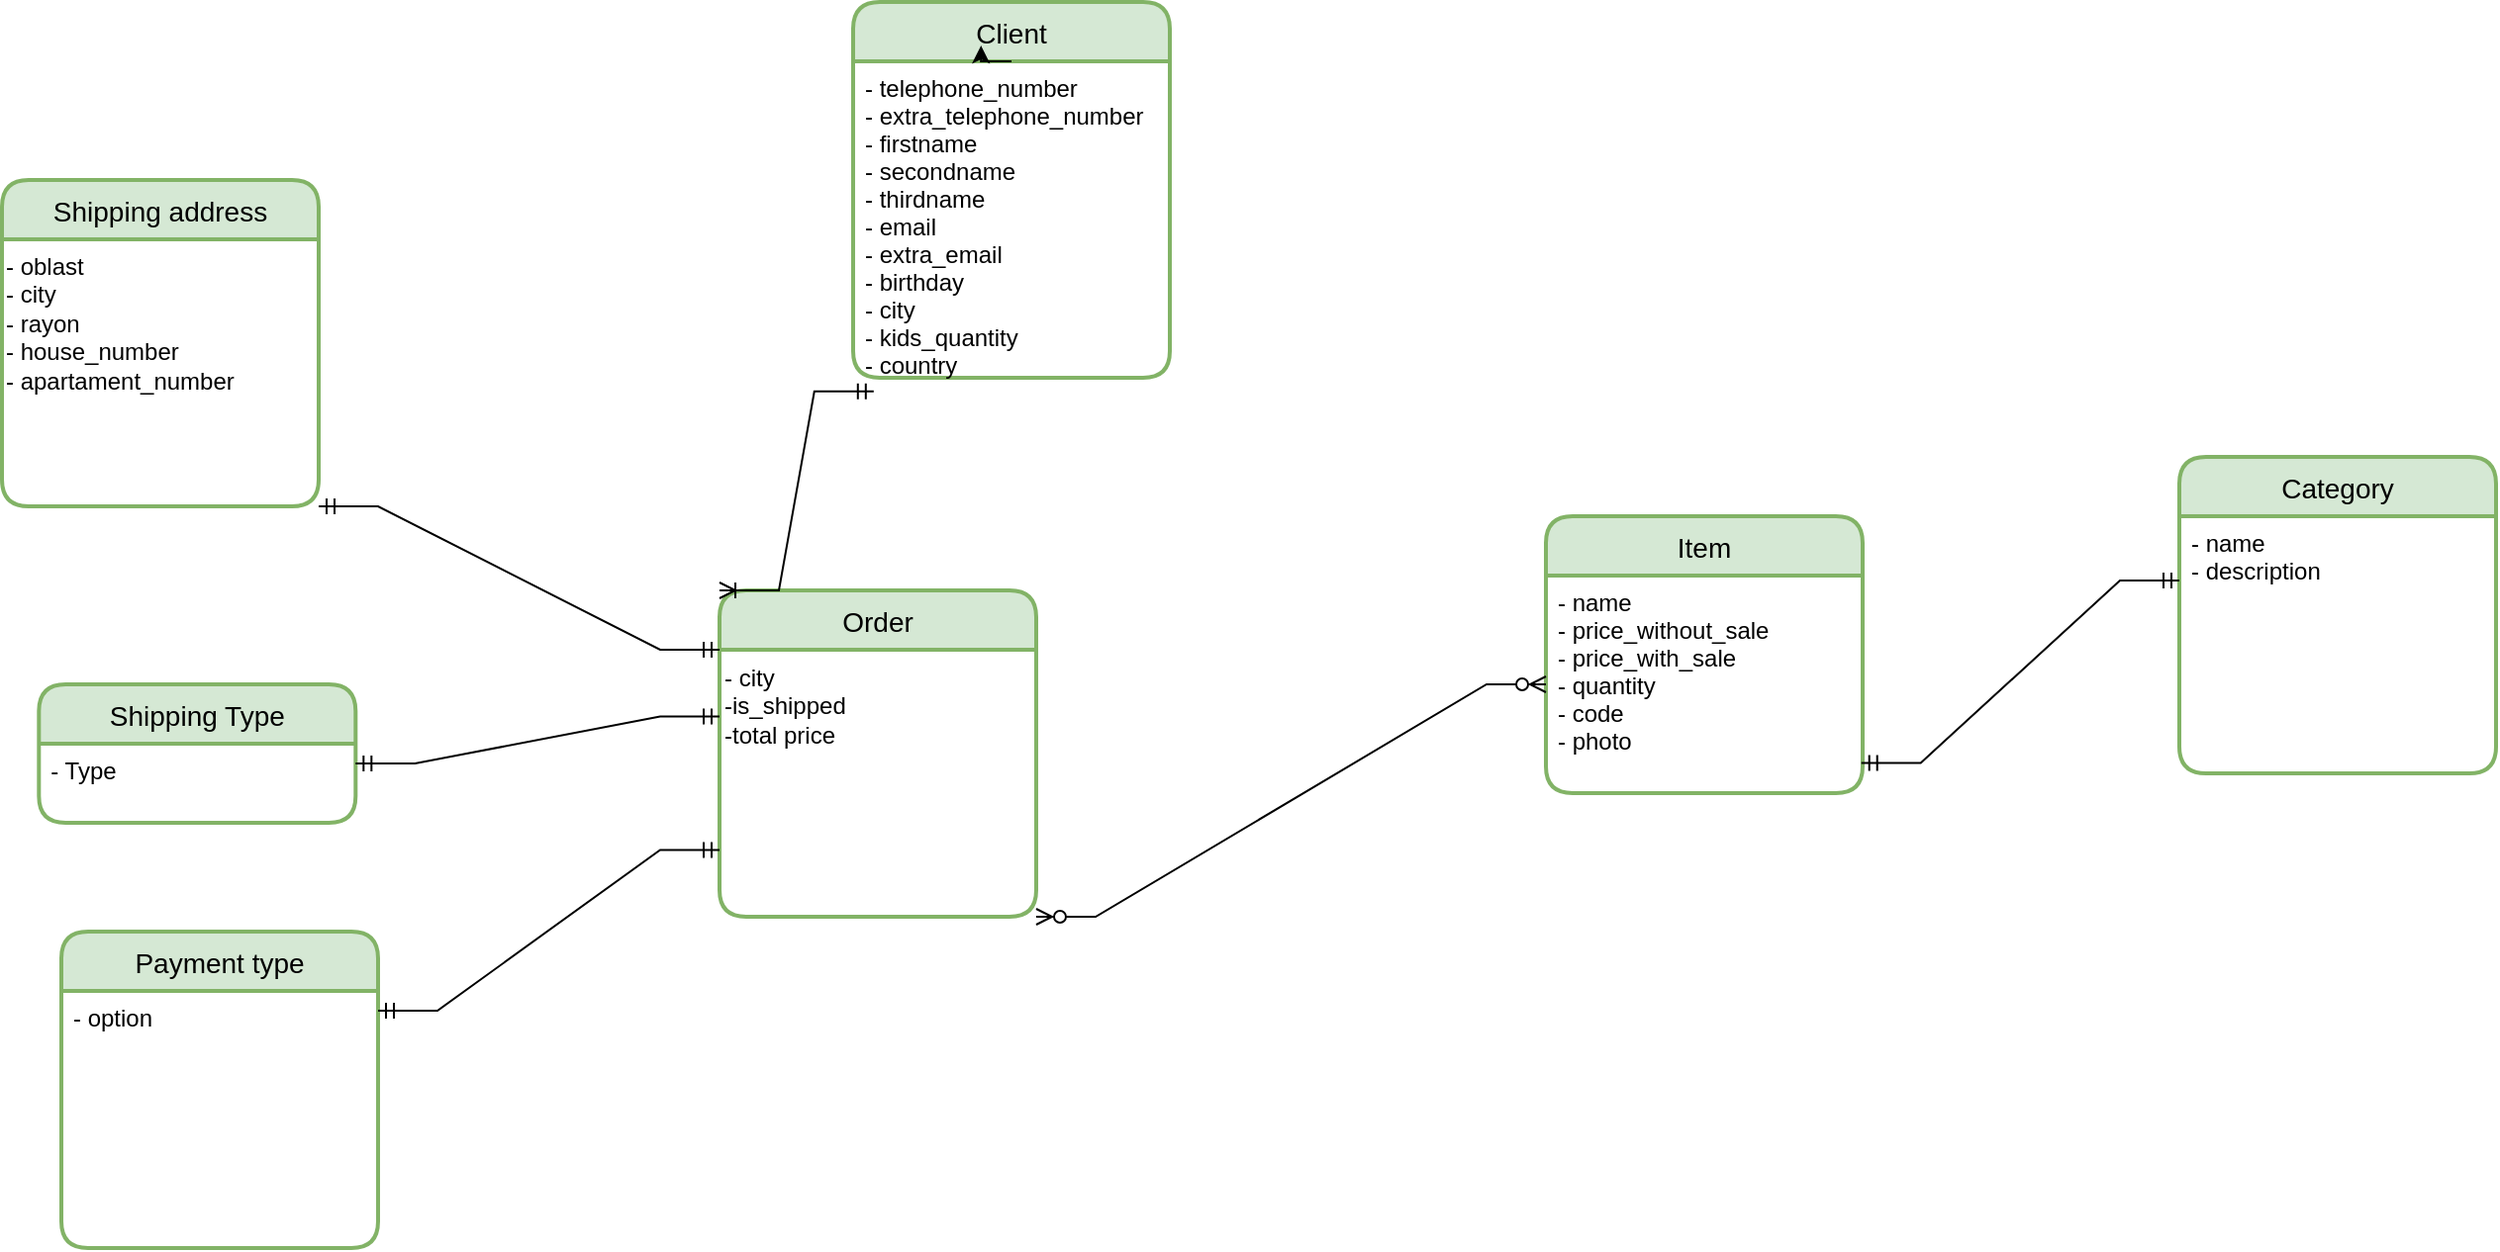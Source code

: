 <mxfile version="15.8.7" type="device"><diagram id="Mejx7eH2MB8JJU1eBCRm" name="Page-1"><mxGraphModel dx="946" dy="725" grid="1" gridSize="10" guides="1" tooltips="1" connect="1" arrows="1" fold="1" page="1" pageScale="1" pageWidth="850" pageHeight="1100" math="0" shadow="0"><root><mxCell id="0"/><mxCell id="1" parent="0"/><mxCell id="1lFyC3KztIW-ivpUYsSY-1" value="Client" style="swimlane;childLayout=stackLayout;horizontal=1;startSize=30;horizontalStack=0;rounded=1;fontSize=14;fontStyle=0;strokeWidth=2;resizeParent=0;resizeLast=1;shadow=0;dashed=0;align=center;fillColor=#d5e8d4;strokeColor=#82b366;" vertex="1" parent="1"><mxGeometry x="740" y="300" width="160" height="190" as="geometry"/></mxCell><mxCell id="1lFyC3KztIW-ivpUYsSY-2" style="edgeStyle=orthogonalEdgeStyle;rounded=0;orthogonalLoop=1;jettySize=auto;html=1;exitX=0.5;exitY=0;exitDx=0;exitDy=0;entryX=0.404;entryY=0.116;entryDx=0;entryDy=0;entryPerimeter=0;" edge="1" parent="1lFyC3KztIW-ivpUYsSY-1" source="1lFyC3KztIW-ivpUYsSY-3" target="1lFyC3KztIW-ivpUYsSY-1"><mxGeometry relative="1" as="geometry"/></mxCell><mxCell id="1lFyC3KztIW-ivpUYsSY-3" value="- telephone_number&#10;- extra_telephone_number&#10;- firstname&#10;- secondname&#10;- thirdname&#10;- email&#10;- extra_email&#10;- birthday&#10;- city&#10;- kids_quantity&#10;- country" style="align=left;strokeColor=none;fillColor=none;spacingLeft=4;fontSize=12;verticalAlign=top;resizable=0;rotatable=0;part=1;" vertex="1" parent="1lFyC3KztIW-ivpUYsSY-1"><mxGeometry y="30" width="160" height="160" as="geometry"/></mxCell><mxCell id="1lFyC3KztIW-ivpUYsSY-4" value="Item" style="swimlane;childLayout=stackLayout;horizontal=1;startSize=30;horizontalStack=0;rounded=1;fontSize=14;fontStyle=0;strokeWidth=2;resizeParent=0;resizeLast=1;shadow=0;dashed=0;align=center;fillColor=#d5e8d4;strokeColor=#82b366;" vertex="1" parent="1"><mxGeometry x="1090.0" y="560" width="160" height="140" as="geometry"/></mxCell><mxCell id="1lFyC3KztIW-ivpUYsSY-5" value="- name&#10;- price_without_sale&#10;- price_with_sale&#10;- quantity&#10;- code &#10;- photo " style="align=left;strokeColor=none;fillColor=none;spacingLeft=4;fontSize=12;verticalAlign=top;resizable=0;rotatable=0;part=1;" vertex="1" parent="1lFyC3KztIW-ivpUYsSY-4"><mxGeometry y="30" width="160" height="110" as="geometry"/></mxCell><mxCell id="1lFyC3KztIW-ivpUYsSY-6" value=" " style="align=left;strokeColor=none;fillColor=none;spacingLeft=4;fontSize=12;verticalAlign=top;resizable=0;rotatable=0;part=1;" vertex="1" parent="1lFyC3KztIW-ivpUYsSY-4"><mxGeometry y="140" width="160" as="geometry"/></mxCell><mxCell id="1lFyC3KztIW-ivpUYsSY-7" value="Order" style="swimlane;childLayout=stackLayout;horizontal=1;startSize=30;horizontalStack=0;rounded=1;fontSize=14;fontStyle=0;strokeWidth=2;resizeParent=0;resizeLast=1;shadow=0;dashed=0;align=center;fillColor=#d5e8d4;strokeColor=#82b366;" vertex="1" parent="1"><mxGeometry x="672.5" y="597.5" width="160" height="165" as="geometry"/></mxCell><mxCell id="1lFyC3KztIW-ivpUYsSY-8" value="- city&lt;br&gt;-is_shipped&lt;br&gt;-total price&lt;br&gt;" style="text;whiteSpace=wrap;html=1;" vertex="1" parent="1lFyC3KztIW-ivpUYsSY-7"><mxGeometry y="30" width="160" height="135" as="geometry"/></mxCell><mxCell id="1lFyC3KztIW-ivpUYsSY-9" value="Shipping Type" style="swimlane;childLayout=stackLayout;horizontal=1;startSize=30;horizontalStack=0;rounded=1;fontSize=14;fontStyle=0;strokeWidth=2;resizeParent=0;resizeLast=1;shadow=0;dashed=0;align=center;fillColor=#d5e8d4;strokeColor=#82b366;" vertex="1" parent="1"><mxGeometry x="328.66" y="645" width="160" height="70" as="geometry"/></mxCell><mxCell id="1lFyC3KztIW-ivpUYsSY-10" value="- Type" style="align=left;strokeColor=none;fillColor=none;spacingLeft=4;fontSize=12;verticalAlign=top;resizable=0;rotatable=0;part=1;" vertex="1" parent="1lFyC3KztIW-ivpUYsSY-9"><mxGeometry y="30" width="160" height="40" as="geometry"/></mxCell><mxCell id="1lFyC3KztIW-ivpUYsSY-11" value="Payment type" style="swimlane;childLayout=stackLayout;horizontal=1;startSize=30;horizontalStack=0;rounded=1;fontSize=14;fontStyle=0;strokeWidth=2;resizeParent=0;resizeLast=1;shadow=0;dashed=0;align=center;fillColor=#d5e8d4;strokeColor=#82b366;" vertex="1" parent="1"><mxGeometry x="340.0" y="770" width="160" height="160" as="geometry"/></mxCell><mxCell id="1lFyC3KztIW-ivpUYsSY-12" value="- option" style="align=left;strokeColor=none;fillColor=none;spacingLeft=4;fontSize=12;verticalAlign=top;resizable=0;rotatable=0;part=1;" vertex="1" parent="1lFyC3KztIW-ivpUYsSY-11"><mxGeometry y="30" width="160" height="130" as="geometry"/></mxCell><mxCell id="1lFyC3KztIW-ivpUYsSY-13" value="Category" style="swimlane;childLayout=stackLayout;horizontal=1;startSize=30;horizontalStack=0;rounded=1;fontSize=14;fontStyle=0;strokeWidth=2;resizeParent=0;resizeLast=1;shadow=0;dashed=0;align=center;fillColor=#d5e8d4;strokeColor=#82b366;" vertex="1" parent="1"><mxGeometry x="1410" y="530" width="160" height="160" as="geometry"/></mxCell><mxCell id="1lFyC3KztIW-ivpUYsSY-14" value="- name&#10;- description" style="align=left;strokeColor=none;fillColor=none;spacingLeft=4;fontSize=12;verticalAlign=top;resizable=0;rotatable=0;part=1;" vertex="1" parent="1lFyC3KztIW-ivpUYsSY-13"><mxGeometry y="30" width="160" height="130" as="geometry"/></mxCell><mxCell id="1lFyC3KztIW-ivpUYsSY-15" value="Shipping address" style="swimlane;childLayout=stackLayout;horizontal=1;startSize=30;horizontalStack=0;rounded=1;fontSize=14;fontStyle=0;strokeWidth=2;resizeParent=0;resizeLast=1;shadow=0;dashed=0;align=center;fillColor=#d5e8d4;strokeColor=#82b366;" vertex="1" parent="1"><mxGeometry x="310" y="390" width="160" height="165" as="geometry"/></mxCell><mxCell id="1lFyC3KztIW-ivpUYsSY-16" value="- oblast&lt;br&gt;- city&lt;br&gt;- rayon&lt;br&gt;- house_number&lt;br&gt;- apartament_number" style="text;whiteSpace=wrap;html=1;" vertex="1" parent="1lFyC3KztIW-ivpUYsSY-15"><mxGeometry y="30" width="160" height="135" as="geometry"/></mxCell><mxCell id="1lFyC3KztIW-ivpUYsSY-17" value="" style="edgeStyle=entityRelationEdgeStyle;fontSize=12;html=1;endArrow=ERoneToMany;startArrow=ERmandOne;rounded=0;exitX=0.065;exitY=1.043;exitDx=0;exitDy=0;exitPerimeter=0;entryX=0;entryY=0;entryDx=0;entryDy=0;" edge="1" parent="1" source="1lFyC3KztIW-ivpUYsSY-3" target="1lFyC3KztIW-ivpUYsSY-7"><mxGeometry width="100" height="100" relative="1" as="geometry"><mxPoint x="930" y="630" as="sourcePoint"/><mxPoint x="1030" y="530" as="targetPoint"/></mxGeometry></mxCell><mxCell id="1lFyC3KztIW-ivpUYsSY-18" value="" style="edgeStyle=entityRelationEdgeStyle;fontSize=12;html=1;endArrow=ERmandOne;startArrow=ERmandOne;rounded=0;entryX=0;entryY=0.25;entryDx=0;entryDy=0;exitX=0.996;exitY=0.861;exitDx=0;exitDy=0;exitPerimeter=0;" edge="1" parent="1" source="1lFyC3KztIW-ivpUYsSY-5" target="1lFyC3KztIW-ivpUYsSY-14"><mxGeometry width="100" height="100" relative="1" as="geometry"><mxPoint x="1382.5" y="762.5" as="sourcePoint"/><mxPoint x="1482.5" y="662.5" as="targetPoint"/></mxGeometry></mxCell><mxCell id="1lFyC3KztIW-ivpUYsSY-19" value="" style="edgeStyle=entityRelationEdgeStyle;fontSize=12;html=1;endArrow=ERmandOne;startArrow=ERmandOne;rounded=0;entryX=0;entryY=0;entryDx=0;entryDy=0;exitX=1;exitY=1;exitDx=0;exitDy=0;" edge="1" parent="1" source="1lFyC3KztIW-ivpUYsSY-16" target="1lFyC3KztIW-ivpUYsSY-8"><mxGeometry width="100" height="100" relative="1" as="geometry"><mxPoint x="531.82" y="645" as="sourcePoint"/><mxPoint x="631.82" y="545" as="targetPoint"/></mxGeometry></mxCell><mxCell id="1lFyC3KztIW-ivpUYsSY-20" value="" style="edgeStyle=entityRelationEdgeStyle;fontSize=12;html=1;endArrow=ERmandOne;startArrow=ERmandOne;rounded=0;exitX=0;exitY=0.75;exitDx=0;exitDy=0;entryX=1;entryY=0.25;entryDx=0;entryDy=0;" edge="1" parent="1" source="1lFyC3KztIW-ivpUYsSY-8" target="1lFyC3KztIW-ivpUYsSY-11"><mxGeometry width="100" height="100" relative="1" as="geometry"><mxPoint x="740" y="720" as="sourcePoint"/><mxPoint x="840" y="620" as="targetPoint"/></mxGeometry></mxCell><mxCell id="1lFyC3KztIW-ivpUYsSY-21" value="" style="edgeStyle=entityRelationEdgeStyle;fontSize=12;html=1;endArrow=ERmandOne;startArrow=ERmandOne;rounded=0;entryX=0;entryY=0.25;entryDx=0;entryDy=0;exitX=1;exitY=0.25;exitDx=0;exitDy=0;" edge="1" parent="1" source="1lFyC3KztIW-ivpUYsSY-10" target="1lFyC3KztIW-ivpUYsSY-8"><mxGeometry width="100" height="100" relative="1" as="geometry"><mxPoint x="500" y="725" as="sourcePoint"/><mxPoint x="611" y="610" as="targetPoint"/></mxGeometry></mxCell><mxCell id="1lFyC3KztIW-ivpUYsSY-22" value="" style="edgeStyle=entityRelationEdgeStyle;fontSize=12;html=1;endArrow=ERzeroToMany;endFill=1;startArrow=ERzeroToMany;rounded=0;exitX=1;exitY=1;exitDx=0;exitDy=0;entryX=0;entryY=0.5;entryDx=0;entryDy=0;" edge="1" parent="1" source="1lFyC3KztIW-ivpUYsSY-8" target="1lFyC3KztIW-ivpUYsSY-5"><mxGeometry width="100" height="100" relative="1" as="geometry"><mxPoint x="910" y="490" as="sourcePoint"/><mxPoint x="1010" y="390" as="targetPoint"/></mxGeometry></mxCell></root></mxGraphModel></diagram></mxfile>